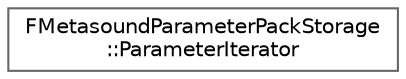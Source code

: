 digraph "Graphical Class Hierarchy"
{
 // INTERACTIVE_SVG=YES
 // LATEX_PDF_SIZE
  bgcolor="transparent";
  edge [fontname=Helvetica,fontsize=10,labelfontname=Helvetica,labelfontsize=10];
  node [fontname=Helvetica,fontsize=10,shape=box,height=0.2,width=0.4];
  rankdir="LR";
  Node0 [id="Node000000",label="FMetasoundParameterPackStorage\l::ParameterIterator",height=0.2,width=0.4,color="grey40", fillcolor="white", style="filled",URL="$d6/df5/structFMetasoundParameterPackStorage_1_1ParameterIterator.html",tooltip=" "];
}
